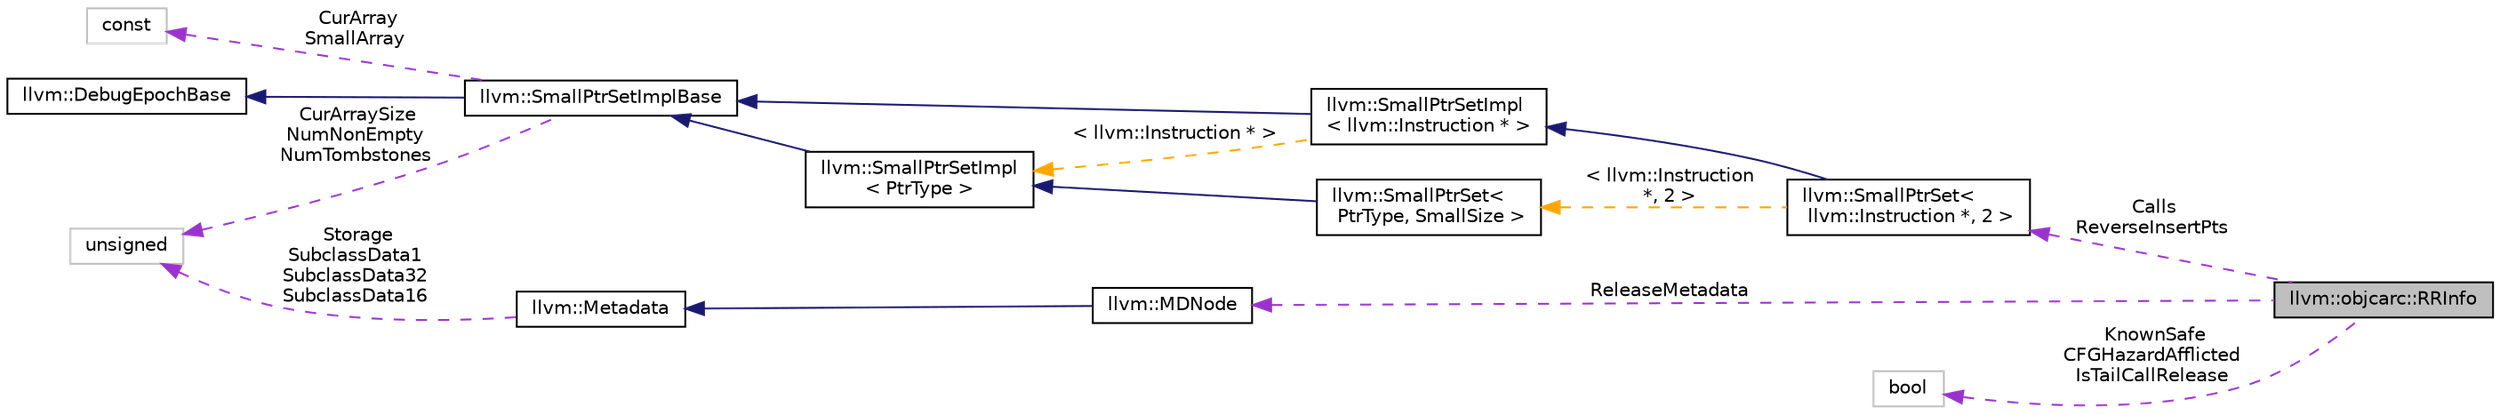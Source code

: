 digraph "llvm::objcarc::RRInfo"
{
 // LATEX_PDF_SIZE
  bgcolor="transparent";
  edge [fontname="Helvetica",fontsize="10",labelfontname="Helvetica",labelfontsize="10"];
  node [fontname="Helvetica",fontsize="10",shape=record];
  rankdir="LR";
  Node1 [label="llvm::objcarc::RRInfo",height=0.2,width=0.4,color="black", fillcolor="grey75", style="filled", fontcolor="black",tooltip="Unidirectional information about either a retain-decrement-use-release sequence or release-use-decrem..."];
  Node2 -> Node1 [dir="back",color="darkorchid3",fontsize="10",style="dashed",label=" Calls\nReverseInsertPts" ,fontname="Helvetica"];
  Node2 [label="llvm::SmallPtrSet\<\l llvm::Instruction *, 2 \>",height=0.2,width=0.4,color="black",URL="$classllvm_1_1SmallPtrSet.html",tooltip=" "];
  Node3 -> Node2 [dir="back",color="midnightblue",fontsize="10",style="solid",fontname="Helvetica"];
  Node3 [label="llvm::SmallPtrSetImpl\l\< llvm::Instruction * \>",height=0.2,width=0.4,color="black",URL="$classllvm_1_1SmallPtrSetImpl.html",tooltip=" "];
  Node4 -> Node3 [dir="back",color="midnightblue",fontsize="10",style="solid",fontname="Helvetica"];
  Node4 [label="llvm::SmallPtrSetImplBase",height=0.2,width=0.4,color="black",URL="$classllvm_1_1SmallPtrSetImplBase.html",tooltip="SmallPtrSetImplBase - This is the common code shared among all the SmallPtrSet<>'s,..."];
  Node5 -> Node4 [dir="back",color="midnightblue",fontsize="10",style="solid",fontname="Helvetica"];
  Node5 [label="llvm::DebugEpochBase",height=0.2,width=0.4,color="black",URL="$classllvm_1_1DebugEpochBase.html",tooltip="A base class for data structure classes wishing to make iterators (\"handles\") pointing into themselve..."];
  Node6 -> Node4 [dir="back",color="darkorchid3",fontsize="10",style="dashed",label=" CurArraySize\nNumNonEmpty\nNumTombstones" ,fontname="Helvetica"];
  Node6 [label="unsigned",height=0.2,width=0.4,color="grey75",tooltip=" "];
  Node7 -> Node4 [dir="back",color="darkorchid3",fontsize="10",style="dashed",label=" CurArray\nSmallArray" ,fontname="Helvetica"];
  Node7 [label="const",height=0.2,width=0.4,color="grey75",tooltip=" "];
  Node8 -> Node3 [dir="back",color="orange",fontsize="10",style="dashed",label=" \< llvm::Instruction * \>" ,fontname="Helvetica"];
  Node8 [label="llvm::SmallPtrSetImpl\l\< PtrType \>",height=0.2,width=0.4,color="black",URL="$classllvm_1_1SmallPtrSetImpl.html",tooltip="A templated base class for SmallPtrSet which provides the typesafe interface that is common across al..."];
  Node4 -> Node8 [dir="back",color="midnightblue",fontsize="10",style="solid",fontname="Helvetica"];
  Node9 -> Node2 [dir="back",color="orange",fontsize="10",style="dashed",label=" \< llvm::Instruction\l *, 2 \>" ,fontname="Helvetica"];
  Node9 [label="llvm::SmallPtrSet\<\l PtrType, SmallSize \>",height=0.2,width=0.4,color="black",URL="$classllvm_1_1SmallPtrSet.html",tooltip="SmallPtrSet - This class implements a set which is optimized for holding SmallSize or less elements."];
  Node8 -> Node9 [dir="back",color="midnightblue",fontsize="10",style="solid",fontname="Helvetica"];
  Node10 -> Node1 [dir="back",color="darkorchid3",fontsize="10",style="dashed",label=" KnownSafe\nCFGHazardAfflicted\nIsTailCallRelease" ,fontname="Helvetica"];
  Node10 [label="bool",height=0.2,width=0.4,color="grey75",tooltip=" "];
  Node11 -> Node1 [dir="back",color="darkorchid3",fontsize="10",style="dashed",label=" ReleaseMetadata" ,fontname="Helvetica"];
  Node11 [label="llvm::MDNode",height=0.2,width=0.4,color="black",URL="$classllvm_1_1MDNode.html",tooltip="Metadata node."];
  Node12 -> Node11 [dir="back",color="midnightblue",fontsize="10",style="solid",fontname="Helvetica"];
  Node12 [label="llvm::Metadata",height=0.2,width=0.4,color="black",URL="$classllvm_1_1Metadata.html",tooltip="Root of the metadata hierarchy."];
  Node6 -> Node12 [dir="back",color="darkorchid3",fontsize="10",style="dashed",label=" Storage\nSubclassData1\nSubclassData32\nSubclassData16" ,fontname="Helvetica"];
}
